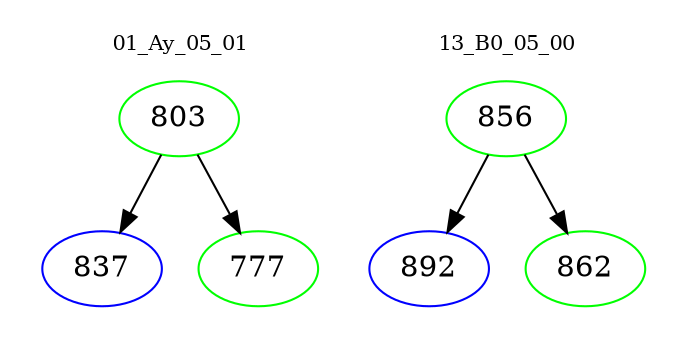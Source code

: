 digraph{
subgraph cluster_0 {
color = white
label = "01_Ay_05_01";
fontsize=10;
T0_803 [label="803", color="green"]
T0_803 -> T0_837 [color="black"]
T0_837 [label="837", color="blue"]
T0_803 -> T0_777 [color="black"]
T0_777 [label="777", color="green"]
}
subgraph cluster_1 {
color = white
label = "13_B0_05_00";
fontsize=10;
T1_856 [label="856", color="green"]
T1_856 -> T1_892 [color="black"]
T1_892 [label="892", color="blue"]
T1_856 -> T1_862 [color="black"]
T1_862 [label="862", color="green"]
}
}
